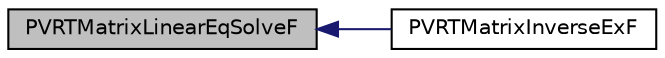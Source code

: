 digraph "PVRTMatrixLinearEqSolveF"
{
  edge [fontname="Helvetica",fontsize="10",labelfontname="Helvetica",labelfontsize="10"];
  node [fontname="Helvetica",fontsize="10",shape=record];
  rankdir="LR";
  Node1 [label="PVRTMatrixLinearEqSolveF",height=0.2,width=0.4,color="black", fillcolor="grey75", style="filled", fontcolor="black"];
  Node1 -> Node2 [dir="back",color="midnightblue",fontsize="10",style="solid",fontname="Helvetica"];
  Node2 [label="PVRTMatrixInverseExF",height=0.2,width=0.4,color="black", fillcolor="white", style="filled",URL="$_p_v_r_t_matrix_8h.html#a6b0e0012337b0ae8ede358311b6b348c"];
}
